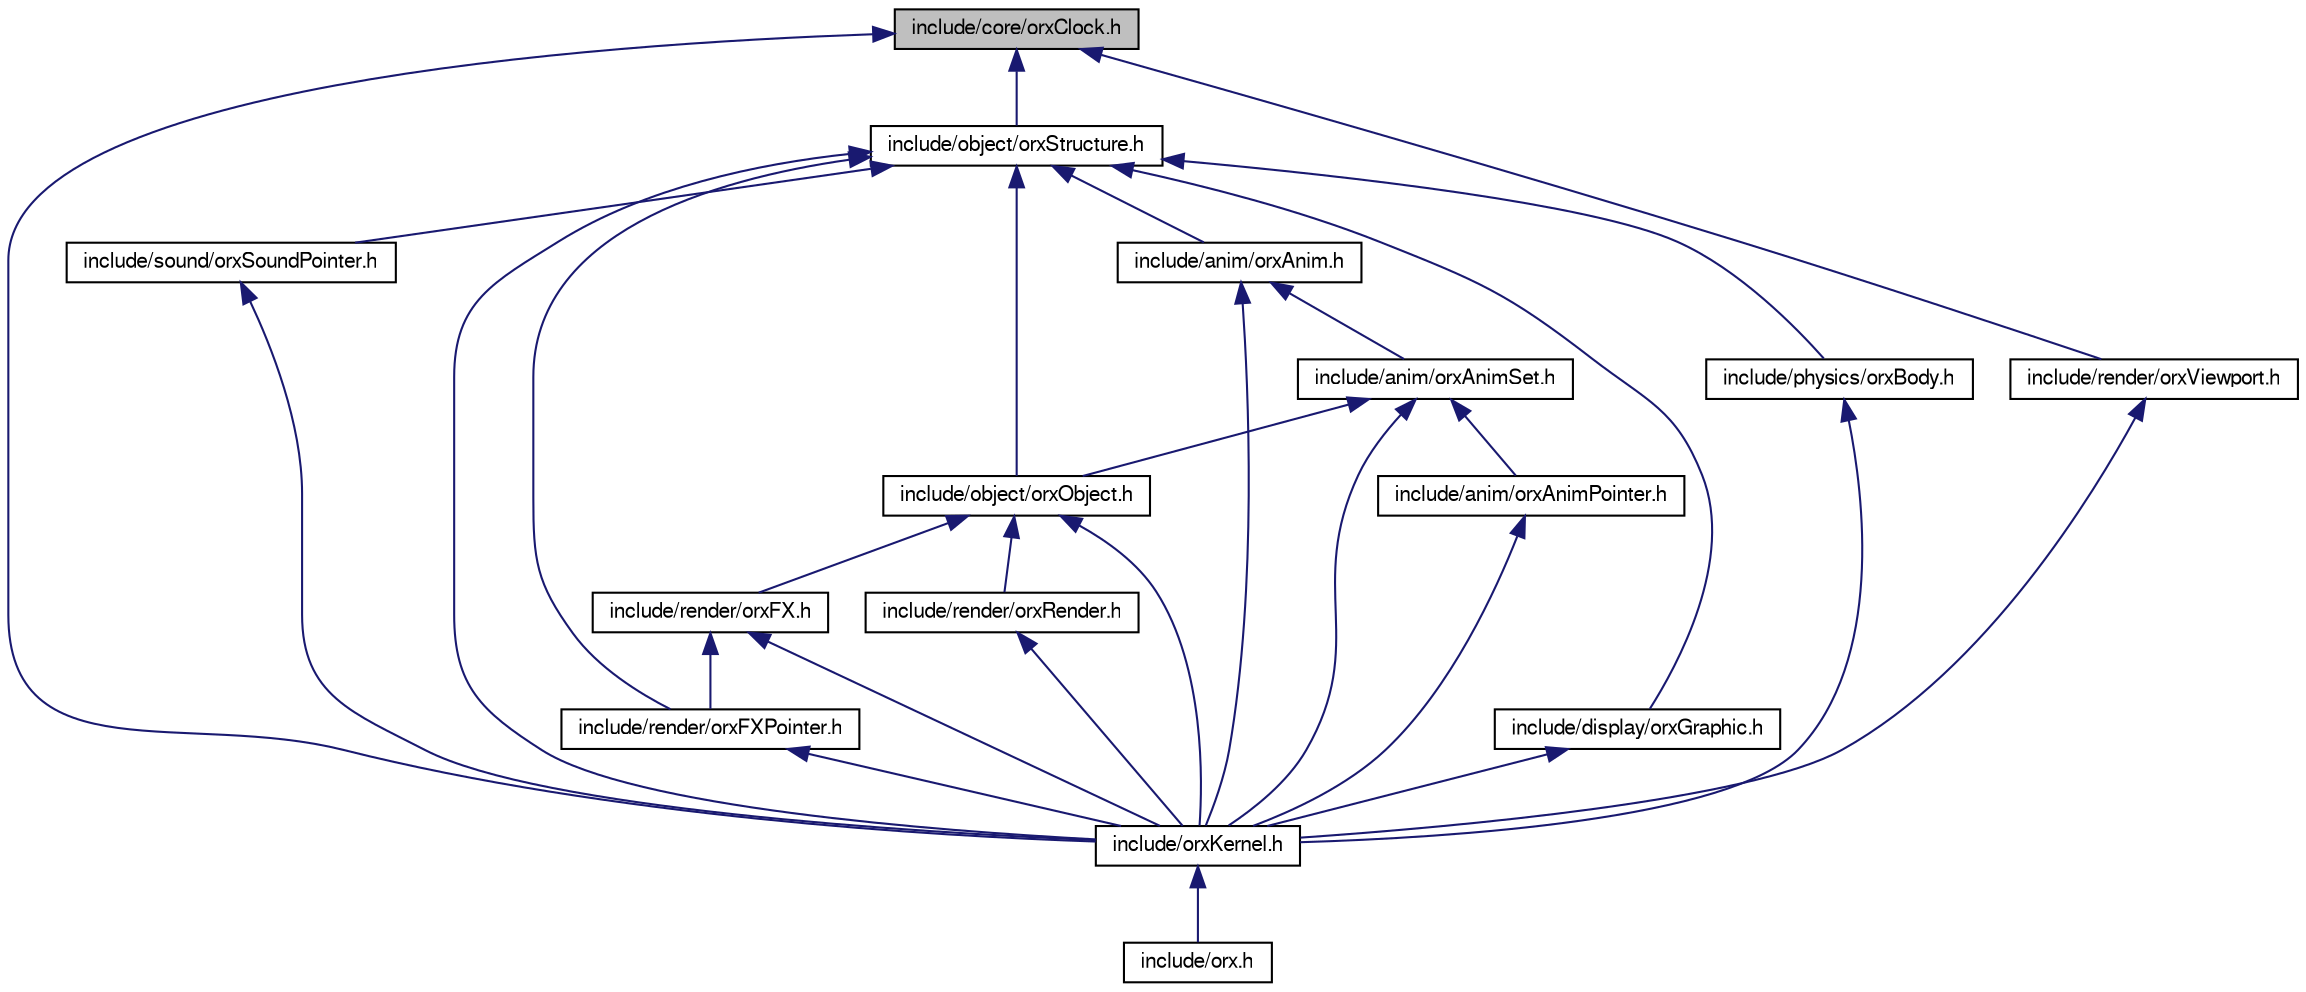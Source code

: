 digraph G
{
  bgcolor="transparent";
  edge [fontname="FreeSans",fontsize=10,labelfontname="FreeSans",labelfontsize=10];
  node [fontname="FreeSans",fontsize=10,shape=record];
  Node1 [label="include/core/orxClock.h",height=0.2,width=0.4,color="black", fillcolor="grey75", style="filled" fontcolor="black"];
  Node1 -> Node2 [dir=back,color="midnightblue",fontsize=10,style="solid",fontname="FreeSans"];
  Node2 [label="include/object/orxStructure.h",height=0.2,width=0.4,color="black",URL="$orx_structure_8h.html"];
  Node2 -> Node3 [dir=back,color="midnightblue",fontsize=10,style="solid",fontname="FreeSans"];
  Node3 [label="include/anim/orxAnim.h",height=0.2,width=0.4,color="black",URL="$orx_anim_8h.html"];
  Node3 -> Node4 [dir=back,color="midnightblue",fontsize=10,style="solid",fontname="FreeSans"];
  Node4 [label="include/anim/orxAnimSet.h",height=0.2,width=0.4,color="black",URL="$orx_anim_set_8h.html"];
  Node4 -> Node5 [dir=back,color="midnightblue",fontsize=10,style="solid",fontname="FreeSans"];
  Node5 [label="include/anim/orxAnimPointer.h",height=0.2,width=0.4,color="black",URL="$orx_anim_pointer_8h.html"];
  Node5 -> Node6 [dir=back,color="midnightblue",fontsize=10,style="solid",fontname="FreeSans"];
  Node6 [label="include/orxKernel.h",height=0.2,width=0.4,color="black",URL="$orx_kernel_8h.html"];
  Node6 -> Node7 [dir=back,color="midnightblue",fontsize=10,style="solid",fontname="FreeSans"];
  Node7 [label="include/orx.h",height=0.2,width=0.4,color="black",URL="$orx_8h.html"];
  Node4 -> Node8 [dir=back,color="midnightblue",fontsize=10,style="solid",fontname="FreeSans"];
  Node8 [label="include/object/orxObject.h",height=0.2,width=0.4,color="black",URL="$orx_object_8h.html"];
  Node8 -> Node6 [dir=back,color="midnightblue",fontsize=10,style="solid",fontname="FreeSans"];
  Node8 -> Node9 [dir=back,color="midnightblue",fontsize=10,style="solid",fontname="FreeSans"];
  Node9 [label="include/render/orxFX.h",height=0.2,width=0.4,color="black",URL="$orx_f_x_8h.html"];
  Node9 -> Node6 [dir=back,color="midnightblue",fontsize=10,style="solid",fontname="FreeSans"];
  Node9 -> Node10 [dir=back,color="midnightblue",fontsize=10,style="solid",fontname="FreeSans"];
  Node10 [label="include/render/orxFXPointer.h",height=0.2,width=0.4,color="black",URL="$orx_f_x_pointer_8h.html"];
  Node10 -> Node6 [dir=back,color="midnightblue",fontsize=10,style="solid",fontname="FreeSans"];
  Node8 -> Node11 [dir=back,color="midnightblue",fontsize=10,style="solid",fontname="FreeSans"];
  Node11 [label="include/render/orxRender.h",height=0.2,width=0.4,color="black",URL="$orx_render_8h.html"];
  Node11 -> Node6 [dir=back,color="midnightblue",fontsize=10,style="solid",fontname="FreeSans"];
  Node4 -> Node6 [dir=back,color="midnightblue",fontsize=10,style="solid",fontname="FreeSans"];
  Node3 -> Node6 [dir=back,color="midnightblue",fontsize=10,style="solid",fontname="FreeSans"];
  Node2 -> Node12 [dir=back,color="midnightblue",fontsize=10,style="solid",fontname="FreeSans"];
  Node12 [label="include/display/orxGraphic.h",height=0.2,width=0.4,color="black",URL="$orx_graphic_8h.html"];
  Node12 -> Node6 [dir=back,color="midnightblue",fontsize=10,style="solid",fontname="FreeSans"];
  Node2 -> Node8 [dir=back,color="midnightblue",fontsize=10,style="solid",fontname="FreeSans"];
  Node2 -> Node6 [dir=back,color="midnightblue",fontsize=10,style="solid",fontname="FreeSans"];
  Node2 -> Node13 [dir=back,color="midnightblue",fontsize=10,style="solid",fontname="FreeSans"];
  Node13 [label="include/physics/orxBody.h",height=0.2,width=0.4,color="black",URL="$orx_body_8h.html"];
  Node13 -> Node6 [dir=back,color="midnightblue",fontsize=10,style="solid",fontname="FreeSans"];
  Node2 -> Node10 [dir=back,color="midnightblue",fontsize=10,style="solid",fontname="FreeSans"];
  Node2 -> Node14 [dir=back,color="midnightblue",fontsize=10,style="solid",fontname="FreeSans"];
  Node14 [label="include/sound/orxSoundPointer.h",height=0.2,width=0.4,color="black",URL="$orx_sound_pointer_8h.html"];
  Node14 -> Node6 [dir=back,color="midnightblue",fontsize=10,style="solid",fontname="FreeSans"];
  Node1 -> Node6 [dir=back,color="midnightblue",fontsize=10,style="solid",fontname="FreeSans"];
  Node1 -> Node15 [dir=back,color="midnightblue",fontsize=10,style="solid",fontname="FreeSans"];
  Node15 [label="include/render/orxViewport.h",height=0.2,width=0.4,color="black",URL="$orx_viewport_8h.html"];
  Node15 -> Node6 [dir=back,color="midnightblue",fontsize=10,style="solid",fontname="FreeSans"];
}
